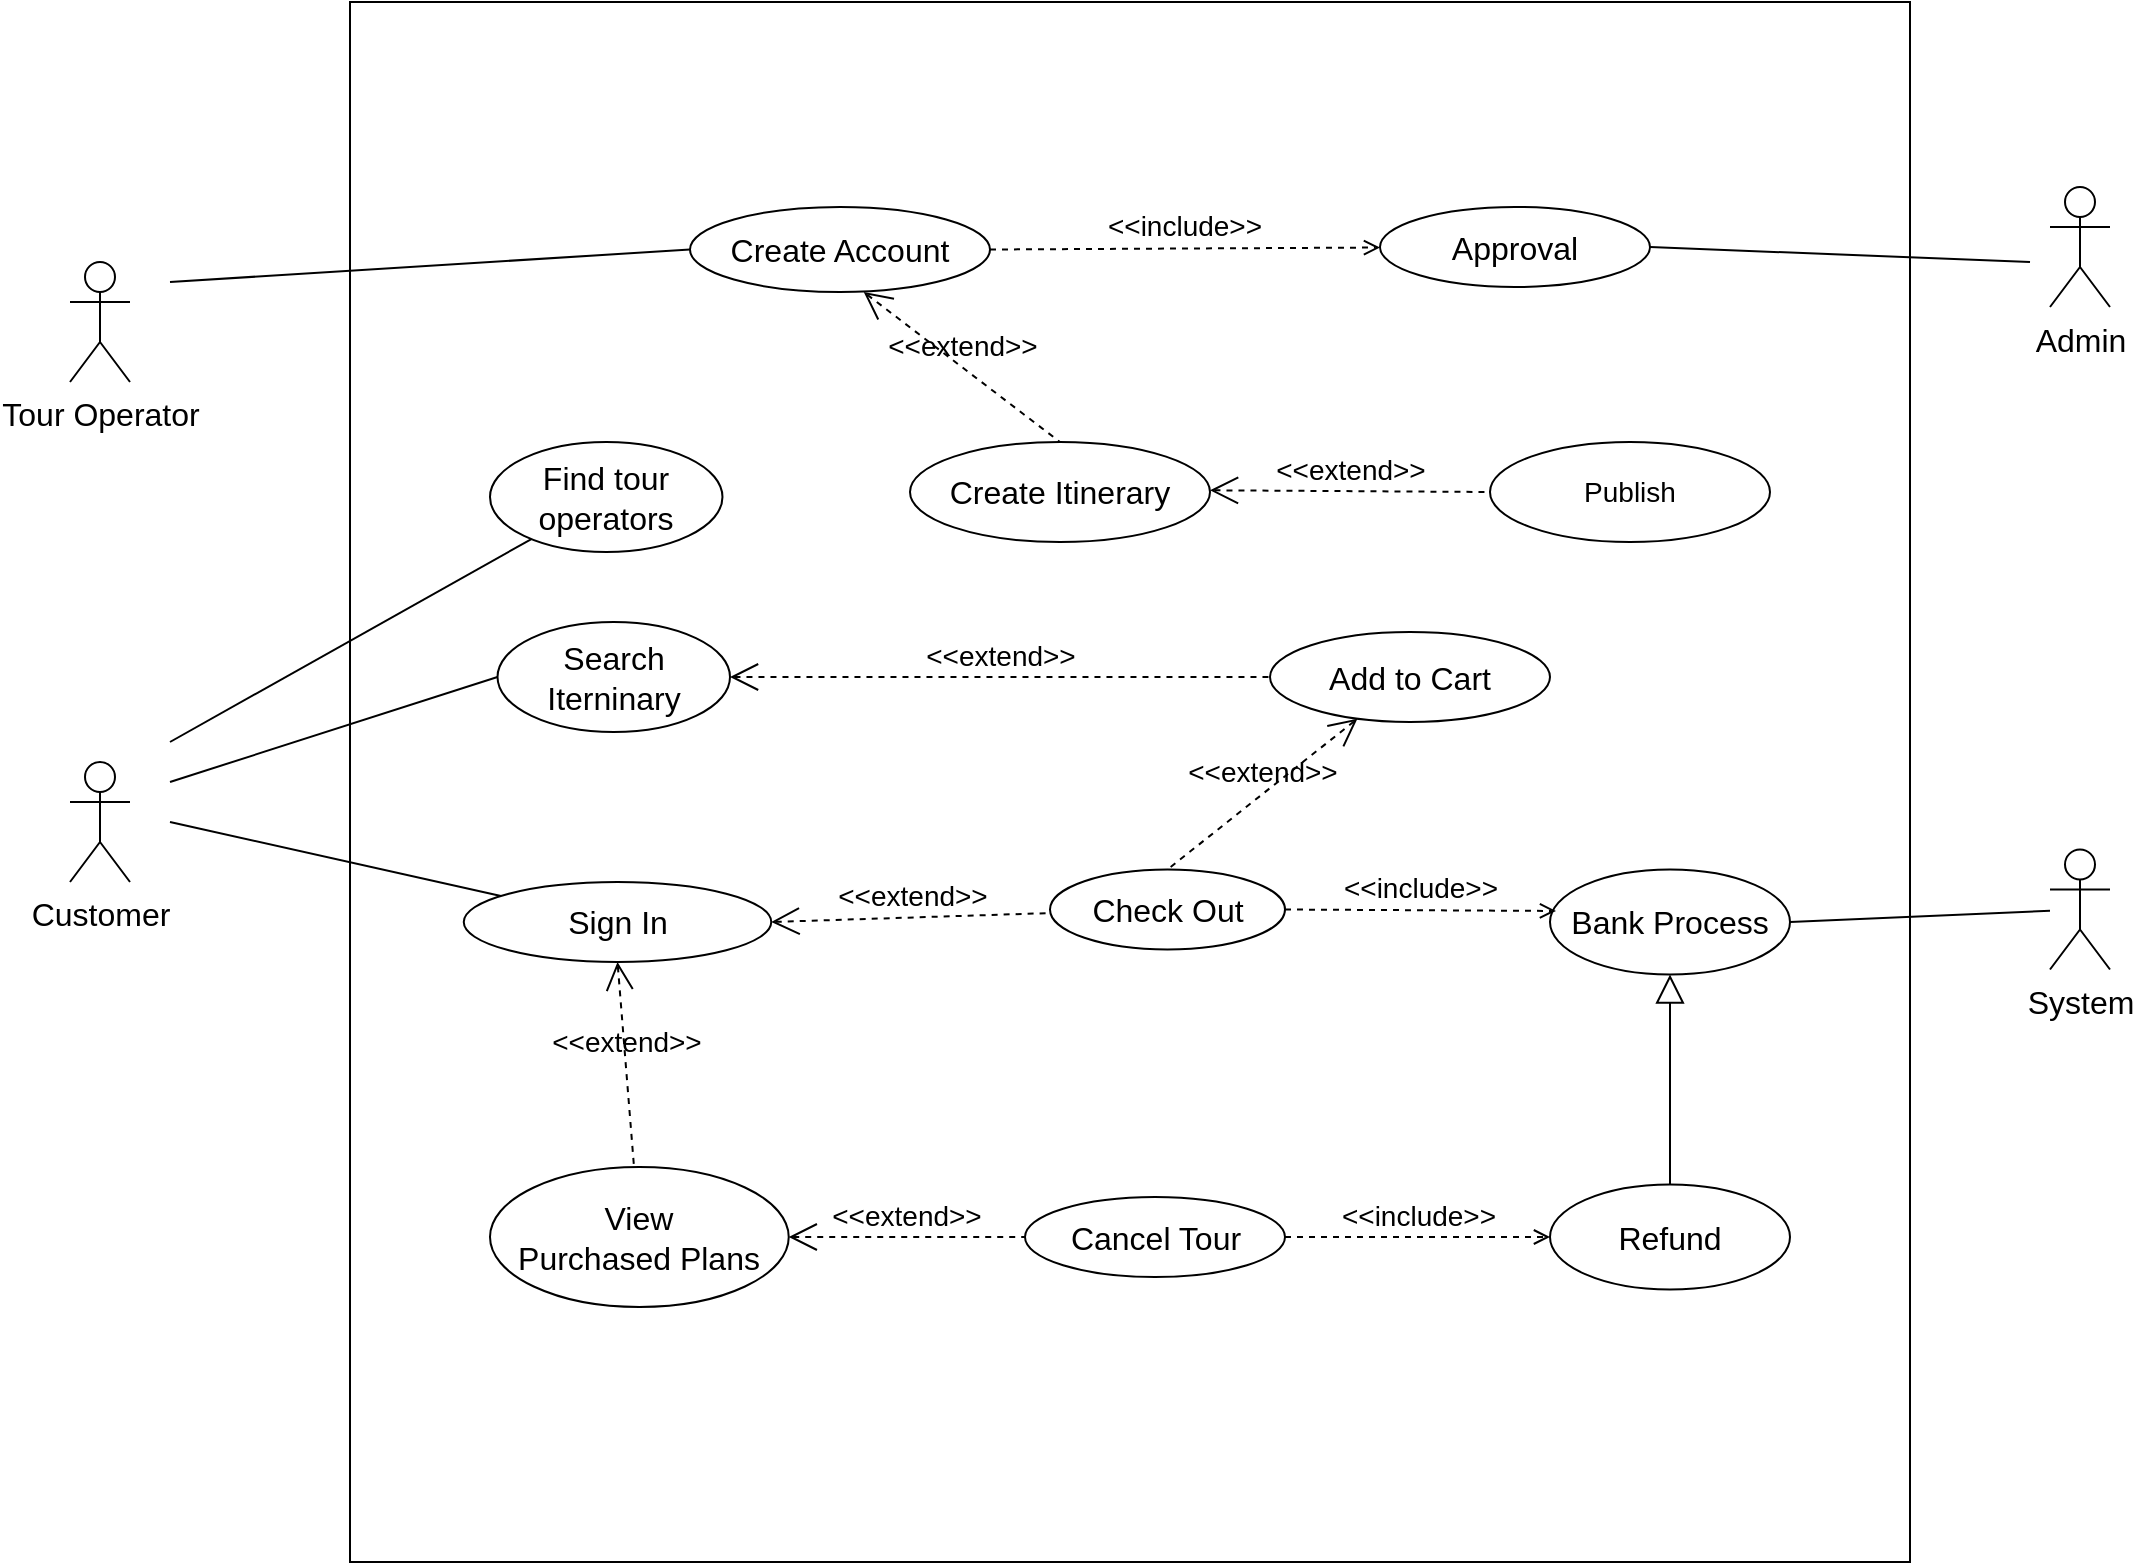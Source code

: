 <mxfile version="13.9.9" type="device"><diagram id="h3ErskjC02DEeTNXvD6o" name="Page-1"><mxGraphModel dx="1702" dy="494" grid="1" gridSize="10" guides="1" tooltips="1" connect="1" arrows="1" fold="1" page="1" pageScale="1" pageWidth="850" pageHeight="1100" math="0" shadow="0"><root><mxCell id="0"/><mxCell id="1" parent="0"/><mxCell id="AUrXjX0rg9sOvBnM0UhQ-4" value="" style="whiteSpace=wrap;html=1;aspect=fixed;fontSize=16;" parent="1" vertex="1"><mxGeometry x="-90" y="30" width="780" height="780" as="geometry"/></mxCell><object label="Admin" id="AUrXjX0rg9sOvBnM0UhQ-5"><mxCell style="shape=umlActor;verticalLabelPosition=bottom;verticalAlign=top;html=1;outlineConnect=0;fontSize=16;" parent="1" vertex="1"><mxGeometry x="760" y="122.5" width="30" height="60" as="geometry"/></mxCell></object><mxCell id="AUrXjX0rg9sOvBnM0UhQ-8" value="Customer" style="shape=umlActor;verticalLabelPosition=bottom;verticalAlign=top;html=1;outlineConnect=0;fontSize=16;" parent="1" vertex="1"><mxGeometry x="-230" y="410" width="30" height="60" as="geometry"/></mxCell><mxCell id="AUrXjX0rg9sOvBnM0UhQ-12" value="Tour Operator" style="shape=umlActor;verticalLabelPosition=bottom;verticalAlign=top;html=1;outlineConnect=0;fontSize=16;" parent="1" vertex="1"><mxGeometry x="-230" y="160" width="30" height="60" as="geometry"/></mxCell><mxCell id="AUrXjX0rg9sOvBnM0UhQ-41" value="Create Itinerary" style="ellipse;whiteSpace=wrap;html=1;fontSize=16;" parent="1" vertex="1"><mxGeometry x="190" y="250" width="150" height="50" as="geometry"/></mxCell><mxCell id="AUrXjX0rg9sOvBnM0UhQ-49" style="edgeStyle=orthogonalEdgeStyle;rounded=0;orthogonalLoop=1;jettySize=auto;html=1;exitX=0.5;exitY=1;exitDx=0;exitDy=0;fontSize=16;" parent="1" edge="1"><mxGeometry relative="1" as="geometry"><mxPoint x="580" y="345" as="sourcePoint"/><mxPoint x="580" y="345" as="targetPoint"/></mxGeometry></mxCell><mxCell id="AUrXjX0rg9sOvBnM0UhQ-60" value="Add to Cart" style="ellipse;whiteSpace=wrap;html=1;horizontal=1;verticalAlign=middle;spacing=2;fontSize=16;" parent="1" vertex="1"><mxGeometry x="370" y="345" width="140" height="45" as="geometry"/></mxCell><mxCell id="AUrXjX0rg9sOvBnM0UhQ-78" value="Check Out" style="ellipse;whiteSpace=wrap;html=1;fontSize=16;" parent="1" vertex="1"><mxGeometry x="260" y="463.75" width="117.5" height="40" as="geometry"/></mxCell><mxCell id="AUrXjX0rg9sOvBnM0UhQ-79" value="Create Account" style="ellipse;whiteSpace=wrap;html=1;fontSize=16;" parent="1" vertex="1"><mxGeometry x="80" y="132.5" width="150" height="42.5" as="geometry"/></mxCell><mxCell id="AUrXjX0rg9sOvBnM0UhQ-85" value="Approval" style="ellipse;whiteSpace=wrap;html=1;fontSize=16;" parent="1" vertex="1"><mxGeometry x="425" y="132.5" width="135" height="40" as="geometry"/></mxCell><mxCell id="AUrXjX0rg9sOvBnM0UhQ-93" value="Search Iterninary" style="ellipse;whiteSpace=wrap;html=1;horizontal=1;verticalAlign=middle;spacing=2;fontSize=16;" parent="1" vertex="1"><mxGeometry x="-16.24" y="340" width="116.24" height="55" as="geometry"/></mxCell><mxCell id="AUrXjX0rg9sOvBnM0UhQ-94" value="Bank Process" style="ellipse;whiteSpace=wrap;html=1;horizontal=1;verticalAlign=middle;spacing=2;fontSize=16;" parent="1" vertex="1"><mxGeometry x="510" y="463.75" width="120" height="52.5" as="geometry"/></mxCell><mxCell id="F6JDwN4SsMWaDOlFCROG-1" value="Sign In" style="ellipse;whiteSpace=wrap;html=1;horizontal=1;verticalAlign=middle;spacing=2;fontSize=16;" parent="1" vertex="1"><mxGeometry x="-33.12" y="470" width="153.75" height="40" as="geometry"/></mxCell><mxCell id="F6JDwN4SsMWaDOlFCROG-4" value="System" style="shape=umlActor;verticalLabelPosition=bottom;verticalAlign=top;html=1;outlineConnect=0;fontSize=16;" parent="1" vertex="1"><mxGeometry x="760" y="453.75" width="30" height="60" as="geometry"/></mxCell><mxCell id="F6JDwN4SsMWaDOlFCROG-9" style="edgeStyle=orthogonalEdgeStyle;rounded=0;orthogonalLoop=1;jettySize=auto;html=1;exitX=0.5;exitY=1;exitDx=0;exitDy=0;fontSize=16;" parent="1" source="AUrXjX0rg9sOvBnM0UhQ-79" target="AUrXjX0rg9sOvBnM0UhQ-79" edge="1"><mxGeometry relative="1" as="geometry"/></mxCell><mxCell id="h3GVpE7EvyMWIK_HIqb4-12" value="&amp;lt;&amp;lt;include&amp;gt;&amp;gt;" style="edgeStyle=none;html=1;endArrow=open;verticalAlign=bottom;dashed=1;labelBackgroundColor=none;fontSize=14;exitX=1;exitY=0.5;exitDx=0;exitDy=0;" parent="1" source="AUrXjX0rg9sOvBnM0UhQ-79" target="AUrXjX0rg9sOvBnM0UhQ-85" edge="1"><mxGeometry width="160" relative="1" as="geometry"><mxPoint x="420" y="110" as="sourcePoint"/><mxPoint x="580" y="110" as="targetPoint"/></mxGeometry></mxCell><mxCell id="h3GVpE7EvyMWIK_HIqb4-13" value="" style="edgeStyle=none;html=1;endArrow=none;verticalAlign=bottom;exitX=1;exitY=0.5;exitDx=0;exitDy=0;" parent="1" source="AUrXjX0rg9sOvBnM0UhQ-85" edge="1"><mxGeometry width="160" relative="1" as="geometry"><mxPoint x="620" y="175" as="sourcePoint"/><mxPoint x="750" y="160" as="targetPoint"/></mxGeometry></mxCell><mxCell id="h3GVpE7EvyMWIK_HIqb4-16" value="" style="edgeStyle=none;html=1;endArrow=none;verticalAlign=bottom;entryX=0;entryY=0.5;entryDx=0;entryDy=0;" parent="1" target="AUrXjX0rg9sOvBnM0UhQ-93" edge="1"><mxGeometry width="160" relative="1" as="geometry"><mxPoint x="-180" y="420" as="sourcePoint"/><mxPoint x="-19.37" y="375" as="targetPoint"/></mxGeometry></mxCell><mxCell id="h3GVpE7EvyMWIK_HIqb4-30" value="&amp;lt;&amp;lt;include&amp;gt;&amp;gt;" style="edgeStyle=none;html=1;endArrow=open;verticalAlign=bottom;dashed=1;labelBackgroundColor=none;exitX=1;exitY=0.5;exitDx=0;exitDy=0;entryX=0.025;entryY=0.395;entryDx=0;entryDy=0;entryPerimeter=0;fontSize=14;" parent="1" source="AUrXjX0rg9sOvBnM0UhQ-78" target="AUrXjX0rg9sOvBnM0UhQ-94" edge="1"><mxGeometry width="160" relative="1" as="geometry"><mxPoint x="270" y="410" as="sourcePoint"/><mxPoint x="430" y="410" as="targetPoint"/></mxGeometry></mxCell><mxCell id="h3GVpE7EvyMWIK_HIqb4-31" value="&amp;lt;&amp;lt;extend&amp;gt;&amp;gt;" style="edgeStyle=none;html=1;startArrow=open;endArrow=none;startSize=12;verticalAlign=bottom;dashed=1;labelBackgroundColor=none;entryX=0.5;entryY=0;entryDx=0;entryDy=0;fontSize=14;" parent="1" source="AUrXjX0rg9sOvBnM0UhQ-60" target="AUrXjX0rg9sOvBnM0UhQ-78" edge="1"><mxGeometry width="160" relative="1" as="geometry"><mxPoint x="270" y="410" as="sourcePoint"/><mxPoint x="430" y="410" as="targetPoint"/></mxGeometry></mxCell><mxCell id="h3GVpE7EvyMWIK_HIqb4-32" value="" style="edgeStyle=none;html=1;endArrow=none;verticalAlign=bottom;exitX=1;exitY=0.5;exitDx=0;exitDy=0;" parent="1" source="AUrXjX0rg9sOvBnM0UhQ-94" target="F6JDwN4SsMWaDOlFCROG-4" edge="1"><mxGeometry width="160" relative="1" as="geometry"><mxPoint x="270" y="490" as="sourcePoint"/><mxPoint x="430" y="490" as="targetPoint"/></mxGeometry></mxCell><mxCell id="h3GVpE7EvyMWIK_HIqb4-34" value="View&lt;br&gt;Purchased Plans" style="ellipse;whiteSpace=wrap;html=1;horizontal=1;verticalAlign=middle;spacing=2;fontSize=16;" parent="1" vertex="1"><mxGeometry x="-20" y="612.5" width="149.37" height="70" as="geometry"/></mxCell><mxCell id="h3GVpE7EvyMWIK_HIqb4-38" value="&amp;lt;&amp;lt;extend&amp;gt;&amp;gt;" style="edgeStyle=none;html=1;startArrow=open;endArrow=none;startSize=12;verticalAlign=bottom;dashed=1;labelBackgroundColor=none;exitX=1;exitY=0.5;exitDx=0;exitDy=0;entryX=0;entryY=0.5;entryDx=0;entryDy=0;fontSize=14;" parent="1" source="h3GVpE7EvyMWIK_HIqb4-34" target="h3GVpE7EvyMWIK_HIqb4-40" edge="1"><mxGeometry width="160" relative="1" as="geometry"><mxPoint x="230" y="604.5" as="sourcePoint"/><mxPoint x="370" y="605" as="targetPoint"/><Array as="points"/></mxGeometry></mxCell><mxCell id="h3GVpE7EvyMWIK_HIqb4-40" value="Cancel Tour" style="ellipse;whiteSpace=wrap;html=1;horizontal=1;verticalAlign=middle;spacing=2;fontSize=16;" parent="1" vertex="1"><mxGeometry x="247.5" y="627.5" width="130" height="40" as="geometry"/></mxCell><mxCell id="h3GVpE7EvyMWIK_HIqb4-48" value="Refund" style="ellipse;whiteSpace=wrap;html=1;horizontal=1;verticalAlign=middle;spacing=2;fontSize=16;" parent="1" vertex="1"><mxGeometry x="510" y="621.25" width="120" height="52.5" as="geometry"/></mxCell><mxCell id="h3GVpE7EvyMWIK_HIqb4-49" value="&amp;lt;&amp;lt;include&amp;gt;&amp;gt;" style="edgeStyle=none;html=1;endArrow=open;verticalAlign=bottom;dashed=1;labelBackgroundColor=none;fontSize=14;exitX=1;exitY=0.5;exitDx=0;exitDy=0;entryX=0;entryY=0.5;entryDx=0;entryDy=0;" parent="1" source="h3GVpE7EvyMWIK_HIqb4-40" target="h3GVpE7EvyMWIK_HIqb4-48" edge="1"><mxGeometry width="160" relative="1" as="geometry"><mxPoint x="447.5" y="634.5" as="sourcePoint"/><mxPoint x="530" y="635" as="targetPoint"/></mxGeometry></mxCell><mxCell id="h3GVpE7EvyMWIK_HIqb4-56" value="Publish" style="ellipse;whiteSpace=wrap;html=1;fontSize=14;" parent="1" vertex="1"><mxGeometry x="480" y="250" width="140" height="50" as="geometry"/></mxCell><mxCell id="h3GVpE7EvyMWIK_HIqb4-65" value="" style="edgeStyle=none;html=1;endArrow=block;endFill=0;endSize=12;verticalAlign=bottom;fontSize=14;exitX=0.5;exitY=0;exitDx=0;exitDy=0;" parent="1" source="h3GVpE7EvyMWIK_HIqb4-48" target="AUrXjX0rg9sOvBnM0UhQ-94" edge="1"><mxGeometry width="160" relative="1" as="geometry"><mxPoint x="150" y="470" as="sourcePoint"/><mxPoint x="310" y="470" as="targetPoint"/></mxGeometry></mxCell><mxCell id="h3GVpE7EvyMWIK_HIqb4-67" value="" style="edgeStyle=none;html=1;endArrow=none;verticalAlign=bottom;fontSize=14;" parent="1" target="F6JDwN4SsMWaDOlFCROG-1" edge="1"><mxGeometry width="160" relative="1" as="geometry"><mxPoint x="-180" y="440" as="sourcePoint"/><mxPoint x="-70" y="460.5" as="targetPoint"/></mxGeometry></mxCell><mxCell id="h3GVpE7EvyMWIK_HIqb4-69" value="&amp;lt;&amp;lt;extend&amp;gt;&amp;gt;" style="edgeStyle=none;html=1;startArrow=open;endArrow=none;startSize=12;verticalAlign=bottom;dashed=1;labelBackgroundColor=none;fontSize=14;exitX=1;exitY=0.5;exitDx=0;exitDy=0;" parent="1" source="AUrXjX0rg9sOvBnM0UhQ-93" target="AUrXjX0rg9sOvBnM0UhQ-60" edge="1"><mxGeometry width="160" relative="1" as="geometry"><mxPoint x="110" y="470" as="sourcePoint"/><mxPoint x="270" y="470" as="targetPoint"/></mxGeometry></mxCell><mxCell id="h3GVpE7EvyMWIK_HIqb4-71" value="&amp;lt;&amp;lt;extend&amp;gt;&amp;gt;" style="edgeStyle=none;html=1;startArrow=open;endArrow=none;startSize=12;verticalAlign=bottom;dashed=1;labelBackgroundColor=none;fontSize=14;exitX=0.5;exitY=1;exitDx=0;exitDy=0;" parent="1" source="F6JDwN4SsMWaDOlFCROG-1" target="h3GVpE7EvyMWIK_HIqb4-34" edge="1"><mxGeometry width="160" relative="1" as="geometry"><mxPoint x="110" y="470" as="sourcePoint"/><mxPoint x="270" y="470" as="targetPoint"/></mxGeometry></mxCell><mxCell id="h3GVpE7EvyMWIK_HIqb4-72" value="" style="edgeStyle=none;html=1;endArrow=none;verticalAlign=bottom;fontSize=14;entryX=0;entryY=0.5;entryDx=0;entryDy=0;" parent="1" target="AUrXjX0rg9sOvBnM0UhQ-79" edge="1"><mxGeometry width="160" relative="1" as="geometry"><mxPoint x="-180" y="170" as="sourcePoint"/><mxPoint x="186.88" y="122.5" as="targetPoint"/></mxGeometry></mxCell><mxCell id="h3GVpE7EvyMWIK_HIqb4-73" value="&amp;lt;&amp;lt;extend&amp;gt;&amp;gt;" style="edgeStyle=none;html=1;startArrow=open;endArrow=none;startSize=12;verticalAlign=bottom;dashed=1;labelBackgroundColor=none;fontSize=14;exitX=0.579;exitY=1;exitDx=0;exitDy=0;exitPerimeter=0;entryX=0.5;entryY=0;entryDx=0;entryDy=0;" parent="1" source="AUrXjX0rg9sOvBnM0UhQ-79" target="AUrXjX0rg9sOvBnM0UhQ-41" edge="1"><mxGeometry width="160" relative="1" as="geometry"><mxPoint x="310" y="200" as="sourcePoint"/><mxPoint x="470" y="200" as="targetPoint"/></mxGeometry></mxCell><mxCell id="h3GVpE7EvyMWIK_HIqb4-75" value="&amp;lt;&amp;lt;extend&amp;gt;&amp;gt;" style="edgeStyle=none;html=1;startArrow=open;endArrow=none;startSize=12;verticalAlign=bottom;dashed=1;labelBackgroundColor=none;fontSize=14;exitX=1;exitY=0.5;exitDx=0;exitDy=0;entryX=0;entryY=0.5;entryDx=0;entryDy=0;" parent="1" target="h3GVpE7EvyMWIK_HIqb4-56" edge="1"><mxGeometry width="160" relative="1" as="geometry"><mxPoint x="340" y="274.14" as="sourcePoint"/><mxPoint x="456.287" y="275.855" as="targetPoint"/></mxGeometry></mxCell><mxCell id="vBSsb4HalB_Oa5MLUbI3-1" value="&amp;lt;&amp;lt;extend&amp;gt;&amp;gt;" style="edgeStyle=none;html=1;startArrow=open;endArrow=none;startSize=12;verticalAlign=bottom;dashed=1;labelBackgroundColor=none;exitX=1;exitY=0.5;exitDx=0;exitDy=0;fontSize=14;" parent="1" source="F6JDwN4SsMWaDOlFCROG-1" target="AUrXjX0rg9sOvBnM0UhQ-78" edge="1"><mxGeometry width="160" relative="1" as="geometry"><mxPoint x="160" y="520" as="sourcePoint"/><mxPoint x="320" y="520" as="targetPoint"/></mxGeometry></mxCell><mxCell id="LgAgtcQHX0RaprhTy_pc-1" value="Find tour operators" style="ellipse;whiteSpace=wrap;html=1;horizontal=1;verticalAlign=middle;spacing=2;fontSize=16;" parent="1" vertex="1"><mxGeometry x="-20.0" y="250" width="116.24" height="55" as="geometry"/></mxCell><mxCell id="LgAgtcQHX0RaprhTy_pc-2" value="" style="endArrow=none;html=1;" parent="1" target="LgAgtcQHX0RaprhTy_pc-1" edge="1"><mxGeometry width="50" height="50" relative="1" as="geometry"><mxPoint x="-180" y="400" as="sourcePoint"/><mxPoint x="-50" y="290" as="targetPoint"/></mxGeometry></mxCell></root></mxGraphModel></diagram></mxfile>